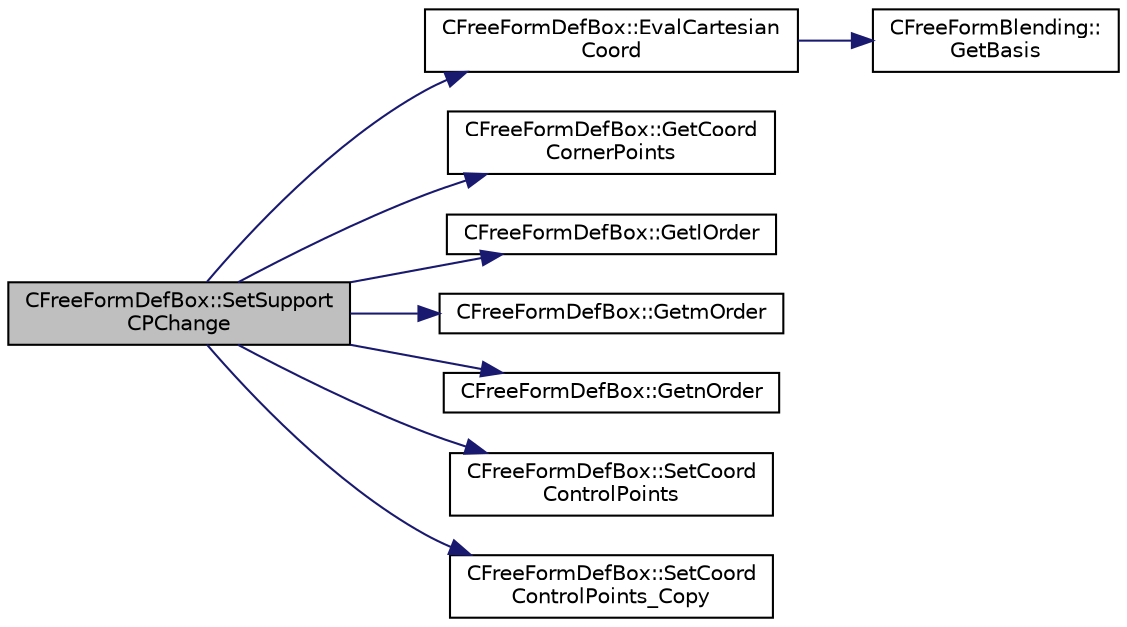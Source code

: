 digraph "CFreeFormDefBox::SetSupportCPChange"
{
 // LATEX_PDF_SIZE
  edge [fontname="Helvetica",fontsize="10",labelfontname="Helvetica",labelfontsize="10"];
  node [fontname="Helvetica",fontsize="10",shape=record];
  rankdir="LR";
  Node1 [label="CFreeFormDefBox::SetSupport\lCPChange",height=0.2,width=0.4,color="black", fillcolor="grey75", style="filled", fontcolor="black",tooltip="Change the the position of the corners of the unitary FFDBox, and find the position of the control po..."];
  Node1 -> Node2 [color="midnightblue",fontsize="10",style="solid",fontname="Helvetica"];
  Node2 [label="CFreeFormDefBox::EvalCartesian\lCoord",height=0.2,width=0.4,color="black", fillcolor="white", style="filled",URL="$classCFreeFormDefBox.html#aad58c85ea55b39abee832bd35ecf78a0",tooltip="Here we take the parametric coords of a point in the box and we convert them to the physical cartesia..."];
  Node2 -> Node3 [color="midnightblue",fontsize="10",style="solid",fontname="Helvetica"];
  Node3 [label="CFreeFormBlending::\lGetBasis",height=0.2,width=0.4,color="black", fillcolor="white", style="filled",URL="$classCFreeFormBlending.html#af0a4fdbd82a80ed3128528d2289db75f",tooltip="A pure virtual member."];
  Node1 -> Node4 [color="midnightblue",fontsize="10",style="solid",fontname="Helvetica"];
  Node4 [label="CFreeFormDefBox::GetCoord\lCornerPoints",height=0.2,width=0.4,color="black", fillcolor="white", style="filled",URL="$classCFreeFormDefBox.html#a0d9cc216d53327e239b7b75173ff3b9a",tooltip="Get the coordinates of the corner points."];
  Node1 -> Node5 [color="midnightblue",fontsize="10",style="solid",fontname="Helvetica"];
  Node5 [label="CFreeFormDefBox::GetlOrder",height=0.2,width=0.4,color="black", fillcolor="white", style="filled",URL="$classCFreeFormDefBox.html#a5c25e21e5d9bf423df83c7b55a7b665c",tooltip="Get the order in the l direction of the FFD FFDBox."];
  Node1 -> Node6 [color="midnightblue",fontsize="10",style="solid",fontname="Helvetica"];
  Node6 [label="CFreeFormDefBox::GetmOrder",height=0.2,width=0.4,color="black", fillcolor="white", style="filled",URL="$classCFreeFormDefBox.html#aa0d7554ac35b3eb646bcf092cf74ca45",tooltip="Get the order in the m direction of the FFD FFDBox."];
  Node1 -> Node7 [color="midnightblue",fontsize="10",style="solid",fontname="Helvetica"];
  Node7 [label="CFreeFormDefBox::GetnOrder",height=0.2,width=0.4,color="black", fillcolor="white", style="filled",URL="$classCFreeFormDefBox.html#a93a86fabec8b4358fc2bb5d97c9ae0ad",tooltip="Get the order in the n direction of the FFD FFDBox."];
  Node1 -> Node8 [color="midnightblue",fontsize="10",style="solid",fontname="Helvetica"];
  Node8 [label="CFreeFormDefBox::SetCoord\lControlPoints",height=0.2,width=0.4,color="black", fillcolor="white", style="filled",URL="$classCFreeFormDefBox.html#ac363394c1f5fb04b89694439cc8173e9",tooltip="Set the coordinates of the control points."];
  Node1 -> Node9 [color="midnightblue",fontsize="10",style="solid",fontname="Helvetica"];
  Node9 [label="CFreeFormDefBox::SetCoord\lControlPoints_Copy",height=0.2,width=0.4,color="black", fillcolor="white", style="filled",URL="$classCFreeFormDefBox.html#aa05b743ee2edfc67790c11fbe3d948f5",tooltip="Set the coordinates of the control points."];
}
